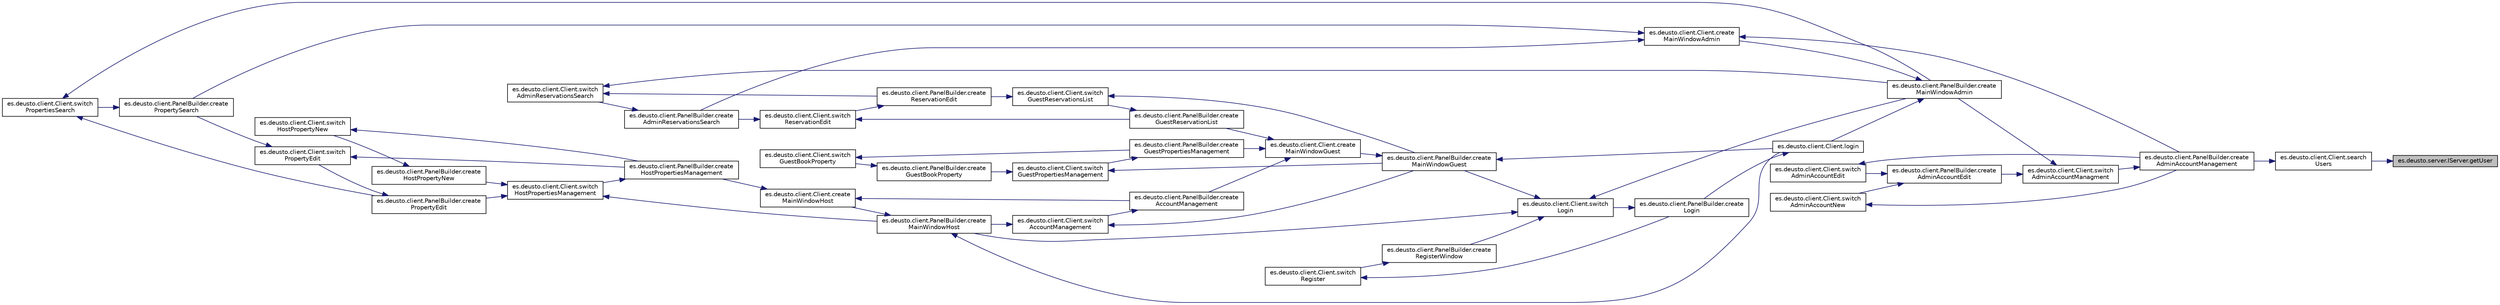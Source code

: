 digraph "es.deusto.server.IServer.getUser"
{
 // LATEX_PDF_SIZE
  edge [fontname="Helvetica",fontsize="10",labelfontname="Helvetica",labelfontsize="10"];
  node [fontname="Helvetica",fontsize="10",shape=record];
  rankdir="RL";
  Node433 [label="es.deusto.server.IServer.getUser",height=0.2,width=0.4,color="black", fillcolor="grey75", style="filled", fontcolor="black",tooltip=" "];
  Node433 -> Node434 [dir="back",color="midnightblue",fontsize="10",style="solid",fontname="Helvetica"];
  Node434 [label="es.deusto.client.Client.search\lUsers",height=0.2,width=0.4,color="black", fillcolor="white", style="filled",URL="$classes_1_1deusto_1_1client_1_1_client.html#ad3c463db80a7bf9a06bcce403fc19a0a",tooltip=" "];
  Node434 -> Node435 [dir="back",color="midnightblue",fontsize="10",style="solid",fontname="Helvetica"];
  Node435 [label="es.deusto.client.PanelBuilder.create\lAdminAccountManagement",height=0.2,width=0.4,color="black", fillcolor="white", style="filled",URL="$classes_1_1deusto_1_1client_1_1_panel_builder.html#a76906aa362d3a389bda577a79b413374",tooltip=" "];
  Node435 -> Node436 [dir="back",color="midnightblue",fontsize="10",style="solid",fontname="Helvetica"];
  Node436 [label="es.deusto.client.Client.switch\lAdminAccountManagment",height=0.2,width=0.4,color="black", fillcolor="white", style="filled",URL="$classes_1_1deusto_1_1client_1_1_client.html#a2f806363c591a46a42ca419df7ce4ef0",tooltip=" "];
  Node436 -> Node437 [dir="back",color="midnightblue",fontsize="10",style="solid",fontname="Helvetica"];
  Node437 [label="es.deusto.client.PanelBuilder.create\lAdminAccountEdit",height=0.2,width=0.4,color="black", fillcolor="white", style="filled",URL="$classes_1_1deusto_1_1client_1_1_panel_builder.html#ab47c3bca19d01967d895e0dd7d3ad2f4",tooltip=" "];
  Node437 -> Node438 [dir="back",color="midnightblue",fontsize="10",style="solid",fontname="Helvetica"];
  Node438 [label="es.deusto.client.Client.switch\lAdminAccountEdit",height=0.2,width=0.4,color="black", fillcolor="white", style="filled",URL="$classes_1_1deusto_1_1client_1_1_client.html#a60c21761b82af9149afcf18fdebbc417",tooltip=" "];
  Node438 -> Node435 [dir="back",color="midnightblue",fontsize="10",style="solid",fontname="Helvetica"];
  Node437 -> Node439 [dir="back",color="midnightblue",fontsize="10",style="solid",fontname="Helvetica"];
  Node439 [label="es.deusto.client.Client.switch\lAdminAccountNew",height=0.2,width=0.4,color="black", fillcolor="white", style="filled",URL="$classes_1_1deusto_1_1client_1_1_client.html#a7b9ebc242c5d265ebeacb379034c9b7b",tooltip=" "];
  Node439 -> Node435 [dir="back",color="midnightblue",fontsize="10",style="solid",fontname="Helvetica"];
  Node436 -> Node440 [dir="back",color="midnightblue",fontsize="10",style="solid",fontname="Helvetica"];
  Node440 [label="es.deusto.client.PanelBuilder.create\lMainWindowAdmin",height=0.2,width=0.4,color="black", fillcolor="white", style="filled",URL="$classes_1_1deusto_1_1client_1_1_panel_builder.html#a32b7942177958f07263535d6d255556b",tooltip=" "];
  Node440 -> Node441 [dir="back",color="midnightblue",fontsize="10",style="solid",fontname="Helvetica"];
  Node441 [label="es.deusto.client.Client.login",height=0.2,width=0.4,color="black", fillcolor="white", style="filled",URL="$classes_1_1deusto_1_1client_1_1_client.html#a5c063d0b51ad320c92aa4d2525d67249",tooltip=" "];
  Node441 -> Node442 [dir="back",color="midnightblue",fontsize="10",style="solid",fontname="Helvetica"];
  Node442 [label="es.deusto.client.PanelBuilder.create\lLogin",height=0.2,width=0.4,color="black", fillcolor="white", style="filled",URL="$classes_1_1deusto_1_1client_1_1_panel_builder.html#a1922794e0ef78f689031499da33f495b",tooltip=" "];
  Node442 -> Node443 [dir="back",color="midnightblue",fontsize="10",style="solid",fontname="Helvetica"];
  Node443 [label="es.deusto.client.Client.switch\lLogin",height=0.2,width=0.4,color="black", fillcolor="white", style="filled",URL="$classes_1_1deusto_1_1client_1_1_client.html#a3649bfd0f4c5465aa12412473082b4a7",tooltip=" "];
  Node443 -> Node444 [dir="back",color="midnightblue",fontsize="10",style="solid",fontname="Helvetica"];
  Node444 [label="es.deusto.client.PanelBuilder.create\lRegisterWindow",height=0.2,width=0.4,color="black", fillcolor="white", style="filled",URL="$classes_1_1deusto_1_1client_1_1_panel_builder.html#abb0748521d51c1dcdcdd548f487ef72b",tooltip=" "];
  Node444 -> Node445 [dir="back",color="midnightblue",fontsize="10",style="solid",fontname="Helvetica"];
  Node445 [label="es.deusto.client.Client.switch\lRegister",height=0.2,width=0.4,color="black", fillcolor="white", style="filled",URL="$classes_1_1deusto_1_1client_1_1_client.html#a4d905b598ea8ff38f06e9a12b81dcab2",tooltip=" "];
  Node445 -> Node442 [dir="back",color="midnightblue",fontsize="10",style="solid",fontname="Helvetica"];
  Node443 -> Node440 [dir="back",color="midnightblue",fontsize="10",style="solid",fontname="Helvetica"];
  Node443 -> Node446 [dir="back",color="midnightblue",fontsize="10",style="solid",fontname="Helvetica"];
  Node446 [label="es.deusto.client.PanelBuilder.create\lMainWindowHost",height=0.2,width=0.4,color="black", fillcolor="white", style="filled",URL="$classes_1_1deusto_1_1client_1_1_panel_builder.html#a0d8f1d6c73010786f5b1765fdc490e4b",tooltip=" "];
  Node446 -> Node441 [dir="back",color="midnightblue",fontsize="10",style="solid",fontname="Helvetica"];
  Node446 -> Node447 [dir="back",color="midnightblue",fontsize="10",style="solid",fontname="Helvetica"];
  Node447 [label="es.deusto.client.Client.create\lMainWindowHost",height=0.2,width=0.4,color="black", fillcolor="white", style="filled",URL="$classes_1_1deusto_1_1client_1_1_client.html#afd0e78bff5570acbd1f8b06893d3a078",tooltip=" "];
  Node447 -> Node448 [dir="back",color="midnightblue",fontsize="10",style="solid",fontname="Helvetica"];
  Node448 [label="es.deusto.client.PanelBuilder.create\lHostPropertiesManagement",height=0.2,width=0.4,color="black", fillcolor="white", style="filled",URL="$classes_1_1deusto_1_1client_1_1_panel_builder.html#a163a405546ee36aa7ce547c754b17844",tooltip=" "];
  Node448 -> Node449 [dir="back",color="midnightblue",fontsize="10",style="solid",fontname="Helvetica"];
  Node449 [label="es.deusto.client.Client.switch\lHostPropertiesManagement",height=0.2,width=0.4,color="black", fillcolor="white", style="filled",URL="$classes_1_1deusto_1_1client_1_1_client.html#a19e2021b8e93a30af971bfd07c2a8507",tooltip=" "];
  Node449 -> Node450 [dir="back",color="midnightblue",fontsize="10",style="solid",fontname="Helvetica"];
  Node450 [label="es.deusto.client.PanelBuilder.create\lPropertyEdit",height=0.2,width=0.4,color="black", fillcolor="white", style="filled",URL="$classes_1_1deusto_1_1client_1_1_panel_builder.html#aeaa0ead483ff83c6a51a96eddaa8795a",tooltip=" "];
  Node450 -> Node451 [dir="back",color="midnightblue",fontsize="10",style="solid",fontname="Helvetica"];
  Node451 [label="es.deusto.client.Client.switch\lPropertyEdit",height=0.2,width=0.4,color="black", fillcolor="white", style="filled",URL="$classes_1_1deusto_1_1client_1_1_client.html#a5dd6469d4428fe705fce4087aa386602",tooltip=" "];
  Node451 -> Node452 [dir="back",color="midnightblue",fontsize="10",style="solid",fontname="Helvetica"];
  Node452 [label="es.deusto.client.PanelBuilder.create\lPropertySearch",height=0.2,width=0.4,color="black", fillcolor="white", style="filled",URL="$classes_1_1deusto_1_1client_1_1_panel_builder.html#a96fdce41db963997c711d646563c69e0",tooltip=" "];
  Node452 -> Node453 [dir="back",color="midnightblue",fontsize="10",style="solid",fontname="Helvetica"];
  Node453 [label="es.deusto.client.Client.switch\lPropertiesSearch",height=0.2,width=0.4,color="black", fillcolor="white", style="filled",URL="$classes_1_1deusto_1_1client_1_1_client.html#af87b7fcbe691ef0a31dbc6849a037415",tooltip=" "];
  Node453 -> Node450 [dir="back",color="midnightblue",fontsize="10",style="solid",fontname="Helvetica"];
  Node453 -> Node440 [dir="back",color="midnightblue",fontsize="10",style="solid",fontname="Helvetica"];
  Node451 -> Node448 [dir="back",color="midnightblue",fontsize="10",style="solid",fontname="Helvetica"];
  Node449 -> Node454 [dir="back",color="midnightblue",fontsize="10",style="solid",fontname="Helvetica"];
  Node454 [label="es.deusto.client.PanelBuilder.create\lHostPropertyNew",height=0.2,width=0.4,color="black", fillcolor="white", style="filled",URL="$classes_1_1deusto_1_1client_1_1_panel_builder.html#a5211ab6dedb849c374d7816f5071109c",tooltip=" "];
  Node454 -> Node455 [dir="back",color="midnightblue",fontsize="10",style="solid",fontname="Helvetica"];
  Node455 [label="es.deusto.client.Client.switch\lHostPropertyNew",height=0.2,width=0.4,color="black", fillcolor="white", style="filled",URL="$classes_1_1deusto_1_1client_1_1_client.html#a0796863f65c9c5e8857b3b129802358e",tooltip=" "];
  Node455 -> Node448 [dir="back",color="midnightblue",fontsize="10",style="solid",fontname="Helvetica"];
  Node449 -> Node446 [dir="back",color="midnightblue",fontsize="10",style="solid",fontname="Helvetica"];
  Node447 -> Node456 [dir="back",color="midnightblue",fontsize="10",style="solid",fontname="Helvetica"];
  Node456 [label="es.deusto.client.PanelBuilder.create\lAccountManagement",height=0.2,width=0.4,color="black", fillcolor="white", style="filled",URL="$classes_1_1deusto_1_1client_1_1_panel_builder.html#aa51d5dd53cd9147ffc99d4b9c5c3026d",tooltip=" "];
  Node456 -> Node457 [dir="back",color="midnightblue",fontsize="10",style="solid",fontname="Helvetica"];
  Node457 [label="es.deusto.client.Client.switch\lAccountManagement",height=0.2,width=0.4,color="black", fillcolor="white", style="filled",URL="$classes_1_1deusto_1_1client_1_1_client.html#af82d1b484aaaa288d5e6efc2723fa9bd",tooltip=" "];
  Node457 -> Node446 [dir="back",color="midnightblue",fontsize="10",style="solid",fontname="Helvetica"];
  Node457 -> Node458 [dir="back",color="midnightblue",fontsize="10",style="solid",fontname="Helvetica"];
  Node458 [label="es.deusto.client.PanelBuilder.create\lMainWindowGuest",height=0.2,width=0.4,color="black", fillcolor="white", style="filled",URL="$classes_1_1deusto_1_1client_1_1_panel_builder.html#a8969744356db218b0c7ec2131856433d",tooltip=" "];
  Node458 -> Node441 [dir="back",color="midnightblue",fontsize="10",style="solid",fontname="Helvetica"];
  Node458 -> Node459 [dir="back",color="midnightblue",fontsize="10",style="solid",fontname="Helvetica"];
  Node459 [label="es.deusto.client.Client.create\lMainWindowGuest",height=0.2,width=0.4,color="black", fillcolor="white", style="filled",URL="$classes_1_1deusto_1_1client_1_1_client.html#ade35c639554c770d3c2494e98c8ecb5c",tooltip=" "];
  Node459 -> Node460 [dir="back",color="midnightblue",fontsize="10",style="solid",fontname="Helvetica"];
  Node460 [label="es.deusto.client.PanelBuilder.create\lGuestReservationList",height=0.2,width=0.4,color="black", fillcolor="white", style="filled",URL="$classes_1_1deusto_1_1client_1_1_panel_builder.html#a49dcd798d35c7b9b9c05e1353133afe1",tooltip=" "];
  Node460 -> Node461 [dir="back",color="midnightblue",fontsize="10",style="solid",fontname="Helvetica"];
  Node461 [label="es.deusto.client.Client.switch\lGuestReservationsList",height=0.2,width=0.4,color="black", fillcolor="white", style="filled",URL="$classes_1_1deusto_1_1client_1_1_client.html#abe4b00051f82e6fcf26c236b711cdf15",tooltip=" "];
  Node461 -> Node462 [dir="back",color="midnightblue",fontsize="10",style="solid",fontname="Helvetica"];
  Node462 [label="es.deusto.client.PanelBuilder.create\lReservationEdit",height=0.2,width=0.4,color="black", fillcolor="white", style="filled",URL="$classes_1_1deusto_1_1client_1_1_panel_builder.html#a7c3b05bd40288bf45dc318f9f26a0377",tooltip=" "];
  Node462 -> Node463 [dir="back",color="midnightblue",fontsize="10",style="solid",fontname="Helvetica"];
  Node463 [label="es.deusto.client.Client.switch\lReservationEdit",height=0.2,width=0.4,color="black", fillcolor="white", style="filled",URL="$classes_1_1deusto_1_1client_1_1_client.html#a0f4f5c060e44c9d9d6ed08b652612b13",tooltip=" "];
  Node463 -> Node460 [dir="back",color="midnightblue",fontsize="10",style="solid",fontname="Helvetica"];
  Node463 -> Node464 [dir="back",color="midnightblue",fontsize="10",style="solid",fontname="Helvetica"];
  Node464 [label="es.deusto.client.PanelBuilder.create\lAdminReservationsSearch",height=0.2,width=0.4,color="black", fillcolor="white", style="filled",URL="$classes_1_1deusto_1_1client_1_1_panel_builder.html#adc074dabcf7a18b43dc6d71df8f58963",tooltip=" "];
  Node464 -> Node465 [dir="back",color="midnightblue",fontsize="10",style="solid",fontname="Helvetica"];
  Node465 [label="es.deusto.client.Client.switch\lAdminReservationsSearch",height=0.2,width=0.4,color="black", fillcolor="white", style="filled",URL="$classes_1_1deusto_1_1client_1_1_client.html#a64110a92c5026cc2c23c1989d86164fd",tooltip=" "];
  Node465 -> Node462 [dir="back",color="midnightblue",fontsize="10",style="solid",fontname="Helvetica"];
  Node465 -> Node440 [dir="back",color="midnightblue",fontsize="10",style="solid",fontname="Helvetica"];
  Node461 -> Node458 [dir="back",color="midnightblue",fontsize="10",style="solid",fontname="Helvetica"];
  Node459 -> Node466 [dir="back",color="midnightblue",fontsize="10",style="solid",fontname="Helvetica"];
  Node466 [label="es.deusto.client.PanelBuilder.create\lGuestPropertiesManagement",height=0.2,width=0.4,color="black", fillcolor="white", style="filled",URL="$classes_1_1deusto_1_1client_1_1_panel_builder.html#a25c2bcc9184c1c014c9daf5d81b89728",tooltip=" "];
  Node466 -> Node467 [dir="back",color="midnightblue",fontsize="10",style="solid",fontname="Helvetica"];
  Node467 [label="es.deusto.client.Client.switch\lGuestPropertiesManagement",height=0.2,width=0.4,color="black", fillcolor="white", style="filled",URL="$classes_1_1deusto_1_1client_1_1_client.html#afd4978131a2d9f94f8a65f4fc2641235",tooltip=" "];
  Node467 -> Node468 [dir="back",color="midnightblue",fontsize="10",style="solid",fontname="Helvetica"];
  Node468 [label="es.deusto.client.PanelBuilder.create\lGuestBookProperty",height=0.2,width=0.4,color="black", fillcolor="white", style="filled",URL="$classes_1_1deusto_1_1client_1_1_panel_builder.html#a0d6ae6821b7f28f9fffb0d570d6524af",tooltip=" "];
  Node468 -> Node469 [dir="back",color="midnightblue",fontsize="10",style="solid",fontname="Helvetica"];
  Node469 [label="es.deusto.client.Client.switch\lGuestBookProperty",height=0.2,width=0.4,color="black", fillcolor="white", style="filled",URL="$classes_1_1deusto_1_1client_1_1_client.html#a9f7d7f1006b6b5da7c8fab120b127521",tooltip=" "];
  Node469 -> Node466 [dir="back",color="midnightblue",fontsize="10",style="solid",fontname="Helvetica"];
  Node467 -> Node458 [dir="back",color="midnightblue",fontsize="10",style="solid",fontname="Helvetica"];
  Node459 -> Node456 [dir="back",color="midnightblue",fontsize="10",style="solid",fontname="Helvetica"];
  Node443 -> Node458 [dir="back",color="midnightblue",fontsize="10",style="solid",fontname="Helvetica"];
  Node440 -> Node470 [dir="back",color="midnightblue",fontsize="10",style="solid",fontname="Helvetica"];
  Node470 [label="es.deusto.client.Client.create\lMainWindowAdmin",height=0.2,width=0.4,color="black", fillcolor="white", style="filled",URL="$classes_1_1deusto_1_1client_1_1_client.html#a1628f28a7a5758510ccb6a4d1fa697a9",tooltip=" "];
  Node470 -> Node452 [dir="back",color="midnightblue",fontsize="10",style="solid",fontname="Helvetica"];
  Node470 -> Node435 [dir="back",color="midnightblue",fontsize="10",style="solid",fontname="Helvetica"];
  Node470 -> Node464 [dir="back",color="midnightblue",fontsize="10",style="solid",fontname="Helvetica"];
}
